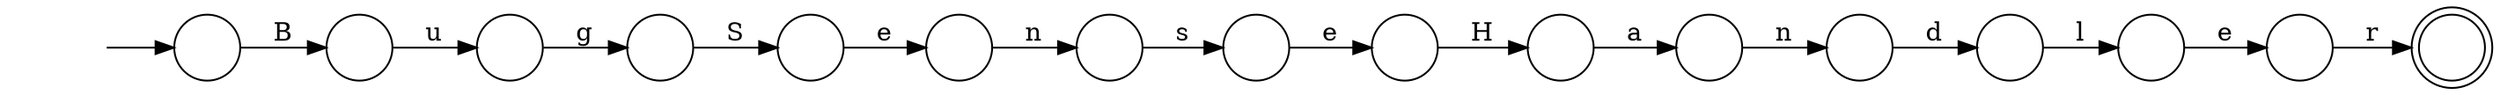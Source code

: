 digraph Automaton {
  rankdir = LR;
  0 [shape=circle,label=""];
  0 -> 3 [label="u"]
  1 [shape=circle,label=""];
  1 -> 8 [label="S"]
  2 [shape=circle,label=""];
  2 -> 9 [label="a"]
  3 [shape=circle,label=""];
  3 -> 1 [label="g"]
  4 [shape=circle,label=""];
  initial [shape=plaintext,label=""];
  initial -> 4
  4 -> 0 [label="B"]
  5 [shape=circle,label=""];
  5 -> 7 [label="r"]
  6 [shape=circle,label=""];
  6 -> 13 [label="n"]
  7 [shape=doublecircle,label=""];
  8 [shape=circle,label=""];
  8 -> 6 [label="e"]
  9 [shape=circle,label=""];
  9 -> 15 [label="n"]
  10 [shape=circle,label=""];
  10 -> 11 [label="l"]
  11 [shape=circle,label=""];
  11 -> 5 [label="e"]
  12 [shape=circle,label=""];
  12 -> 14 [label="e"]
  13 [shape=circle,label=""];
  13 -> 12 [label="s"]
  14 [shape=circle,label=""];
  14 -> 2 [label="H"]
  15 [shape=circle,label=""];
  15 -> 10 [label="d"]
}
